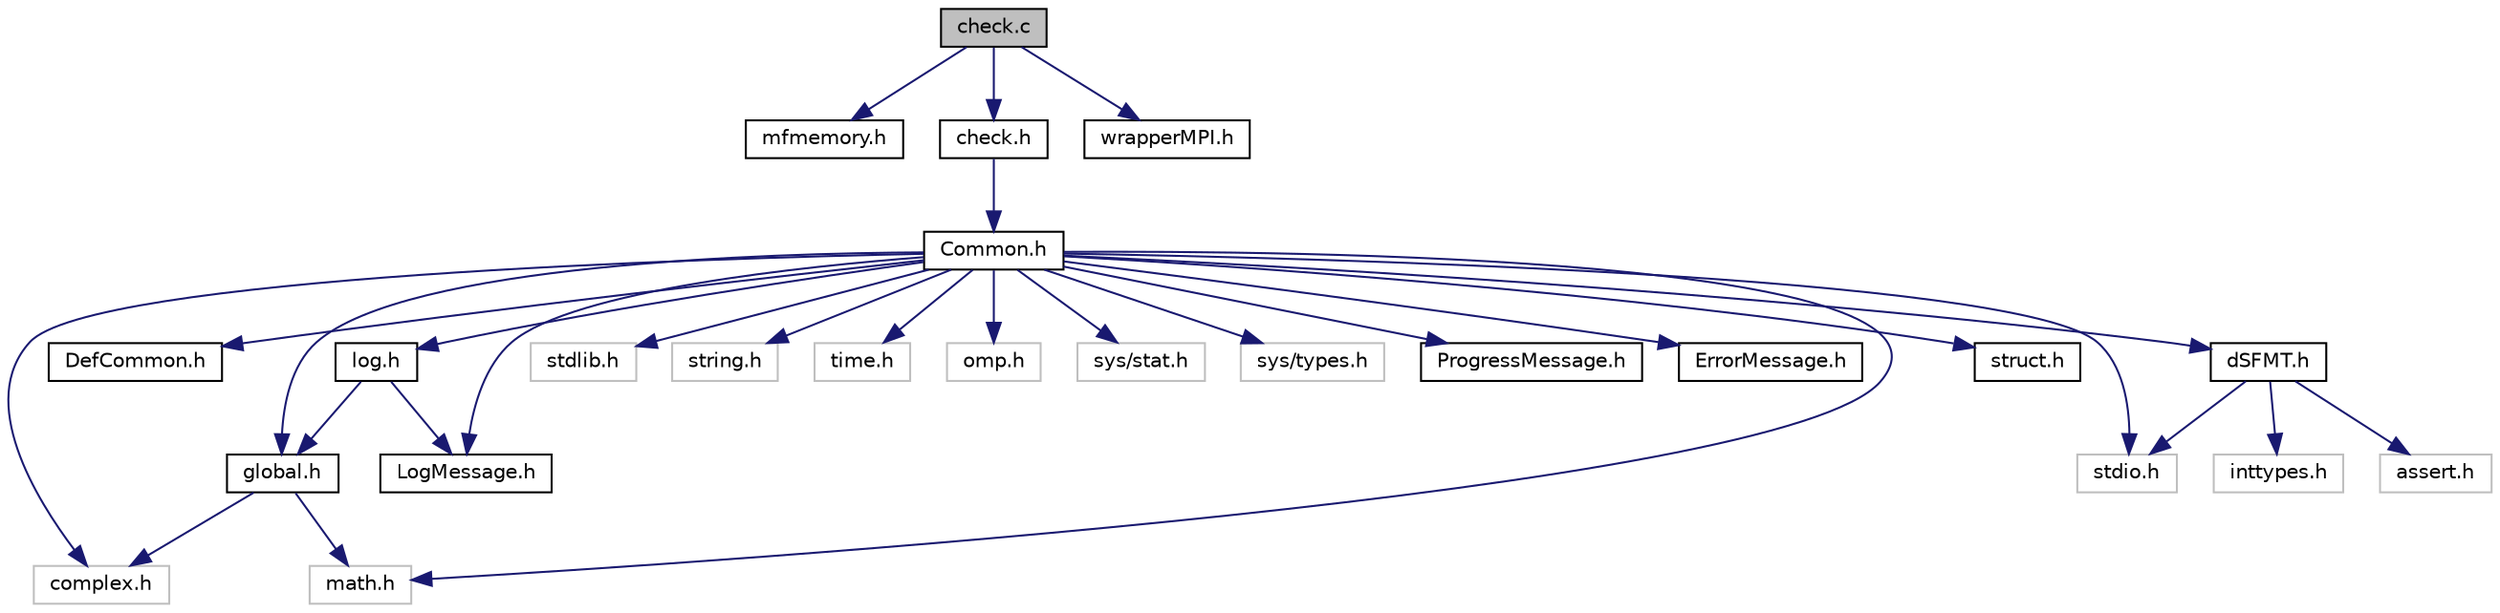 digraph "check.c"
{
 // INTERACTIVE_SVG=YES
  edge [fontname="Helvetica",fontsize="10",labelfontname="Helvetica",labelfontsize="10"];
  node [fontname="Helvetica",fontsize="10",shape=record];
  Node1 [label="check.c",height=0.2,width=0.4,color="black", fillcolor="grey75", style="filled", fontcolor="black"];
  Node1 -> Node2 [color="midnightblue",fontsize="10",style="solid",fontname="Helvetica"];
  Node2 [label="mfmemory.h",height=0.2,width=0.4,color="black", fillcolor="white", style="filled",URL="$mfmemory_8h.html"];
  Node1 -> Node3 [color="midnightblue",fontsize="10",style="solid",fontname="Helvetica"];
  Node3 [label="check.h",height=0.2,width=0.4,color="black", fillcolor="white", style="filled",URL="$check_8h.html"];
  Node3 -> Node4 [color="midnightblue",fontsize="10",style="solid",fontname="Helvetica"];
  Node4 [label="Common.h",height=0.2,width=0.4,color="black", fillcolor="white", style="filled",URL="$_common_8h.html"];
  Node4 -> Node5 [color="midnightblue",fontsize="10",style="solid",fontname="Helvetica"];
  Node5 [label="complex.h",height=0.2,width=0.4,color="grey75", fillcolor="white", style="filled"];
  Node4 -> Node6 [color="midnightblue",fontsize="10",style="solid",fontname="Helvetica"];
  Node6 [label="DefCommon.h",height=0.2,width=0.4,color="black", fillcolor="white", style="filled",URL="$_def_common_8h.html"];
  Node4 -> Node7 [color="midnightblue",fontsize="10",style="solid",fontname="Helvetica"];
  Node7 [label="global.h",height=0.2,width=0.4,color="black", fillcolor="white", style="filled",URL="$global_8h.html"];
  Node7 -> Node5 [color="midnightblue",fontsize="10",style="solid",fontname="Helvetica"];
  Node7 -> Node8 [color="midnightblue",fontsize="10",style="solid",fontname="Helvetica"];
  Node8 [label="math.h",height=0.2,width=0.4,color="grey75", fillcolor="white", style="filled"];
  Node4 -> Node9 [color="midnightblue",fontsize="10",style="solid",fontname="Helvetica"];
  Node9 [label="stdio.h",height=0.2,width=0.4,color="grey75", fillcolor="white", style="filled"];
  Node4 -> Node10 [color="midnightblue",fontsize="10",style="solid",fontname="Helvetica"];
  Node10 [label="stdlib.h",height=0.2,width=0.4,color="grey75", fillcolor="white", style="filled"];
  Node4 -> Node11 [color="midnightblue",fontsize="10",style="solid",fontname="Helvetica"];
  Node11 [label="string.h",height=0.2,width=0.4,color="grey75", fillcolor="white", style="filled"];
  Node4 -> Node8 [color="midnightblue",fontsize="10",style="solid",fontname="Helvetica"];
  Node4 -> Node12 [color="midnightblue",fontsize="10",style="solid",fontname="Helvetica"];
  Node12 [label="time.h",height=0.2,width=0.4,color="grey75", fillcolor="white", style="filled"];
  Node4 -> Node13 [color="midnightblue",fontsize="10",style="solid",fontname="Helvetica"];
  Node13 [label="omp.h",height=0.2,width=0.4,color="grey75", fillcolor="white", style="filled"];
  Node4 -> Node14 [color="midnightblue",fontsize="10",style="solid",fontname="Helvetica"];
  Node14 [label="sys/stat.h",height=0.2,width=0.4,color="grey75", fillcolor="white", style="filled"];
  Node4 -> Node15 [color="midnightblue",fontsize="10",style="solid",fontname="Helvetica"];
  Node15 [label="sys/types.h",height=0.2,width=0.4,color="grey75", fillcolor="white", style="filled"];
  Node4 -> Node16 [color="midnightblue",fontsize="10",style="solid",fontname="Helvetica"];
  Node16 [label="ProgressMessage.h",height=0.2,width=0.4,color="black", fillcolor="white", style="filled",URL="$_progress_message_8h.html"];
  Node4 -> Node17 [color="midnightblue",fontsize="10",style="solid",fontname="Helvetica"];
  Node17 [label="ErrorMessage.h",height=0.2,width=0.4,color="black", fillcolor="white", style="filled",URL="$_error_message_8h.html"];
  Node4 -> Node18 [color="midnightblue",fontsize="10",style="solid",fontname="Helvetica"];
  Node18 [label="LogMessage.h",height=0.2,width=0.4,color="black", fillcolor="white", style="filled",URL="$_log_message_8h.html"];
  Node4 -> Node19 [color="midnightblue",fontsize="10",style="solid",fontname="Helvetica"];
  Node19 [label="struct.h",height=0.2,width=0.4,color="black", fillcolor="white", style="filled",URL="$struct_8h.html"];
  Node4 -> Node20 [color="midnightblue",fontsize="10",style="solid",fontname="Helvetica"];
  Node20 [label="log.h",height=0.2,width=0.4,color="black", fillcolor="white", style="filled",URL="$log_8h.html"];
  Node20 -> Node7 [color="midnightblue",fontsize="10",style="solid",fontname="Helvetica"];
  Node20 -> Node18 [color="midnightblue",fontsize="10",style="solid",fontname="Helvetica"];
  Node4 -> Node21 [color="midnightblue",fontsize="10",style="solid",fontname="Helvetica"];
  Node21 [label="dSFMT.h",height=0.2,width=0.4,color="black", fillcolor="white", style="filled",URL="$d_s_f_m_t_8h.html",tooltip="double precision SIMD oriented Fast Mersenne Twister(dSFMT) pseudorandom number generator based on IE..."];
  Node21 -> Node9 [color="midnightblue",fontsize="10",style="solid",fontname="Helvetica"];
  Node21 -> Node22 [color="midnightblue",fontsize="10",style="solid",fontname="Helvetica"];
  Node22 [label="assert.h",height=0.2,width=0.4,color="grey75", fillcolor="white", style="filled"];
  Node21 -> Node23 [color="midnightblue",fontsize="10",style="solid",fontname="Helvetica"];
  Node23 [label="inttypes.h",height=0.2,width=0.4,color="grey75", fillcolor="white", style="filled"];
  Node1 -> Node24 [color="midnightblue",fontsize="10",style="solid",fontname="Helvetica"];
  Node24 [label="wrapperMPI.h",height=0.2,width=0.4,color="black", fillcolor="white", style="filled",URL="$wrapper_m_p_i_8h.html"];
}
